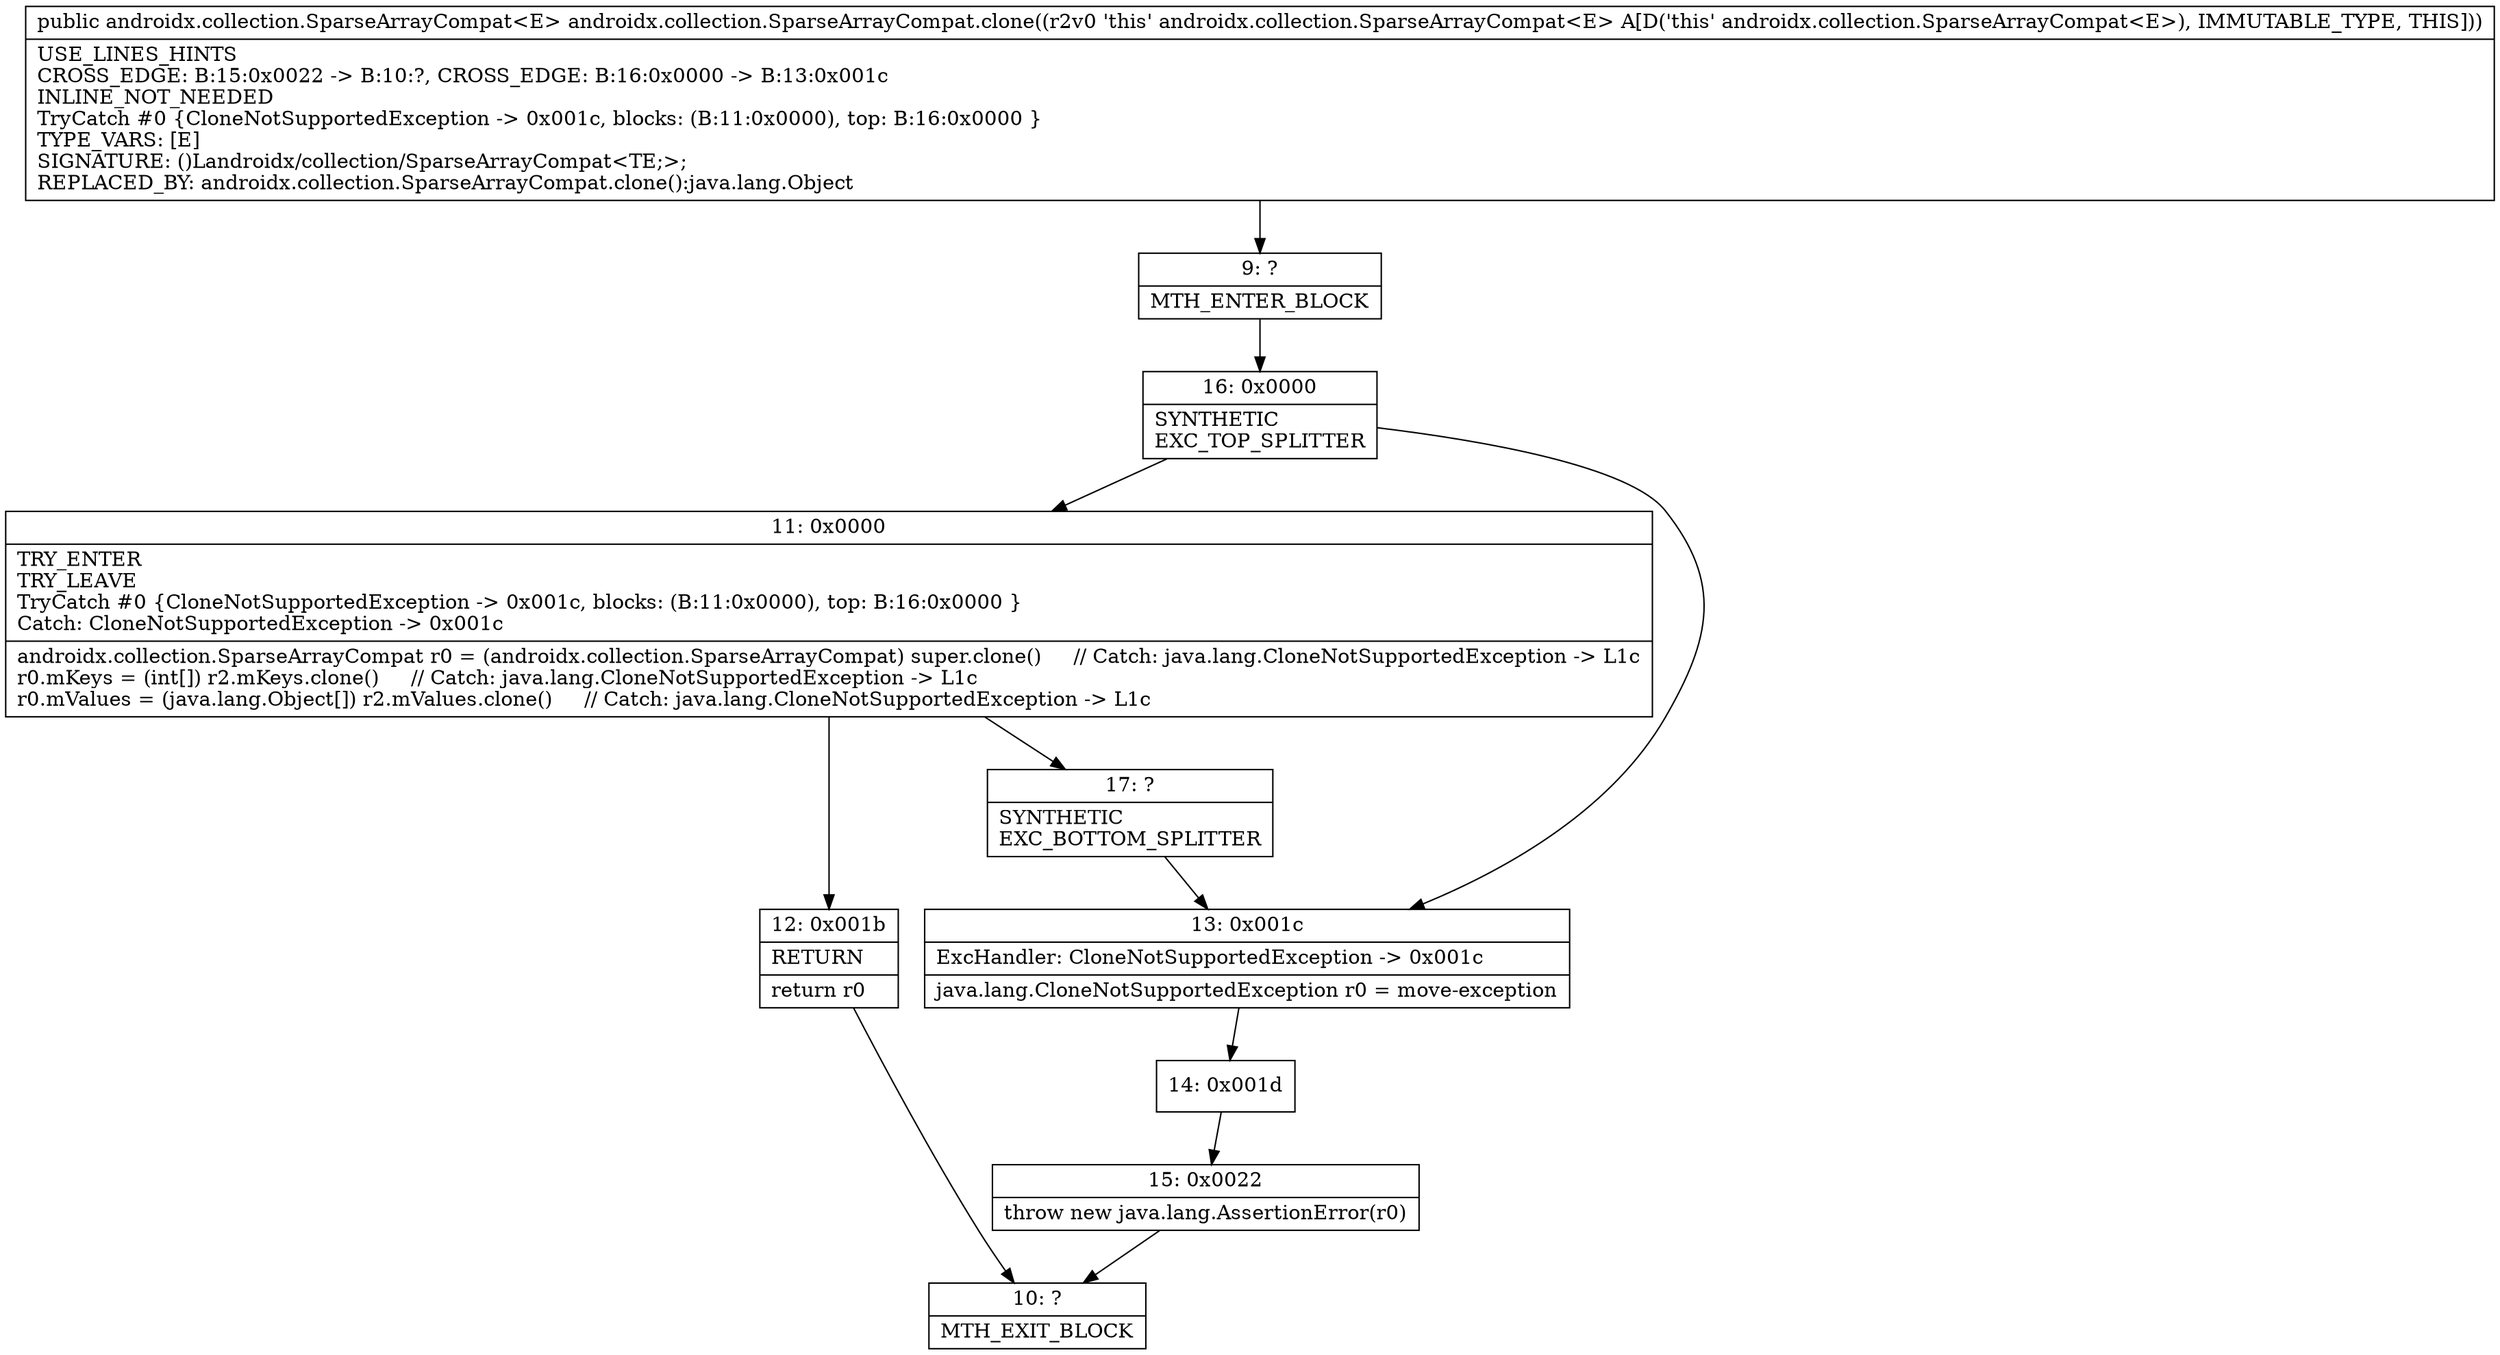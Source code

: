 digraph "CFG forandroidx.collection.SparseArrayCompat.clone()Landroidx\/collection\/SparseArrayCompat;" {
Node_9 [shape=record,label="{9\:\ ?|MTH_ENTER_BLOCK\l}"];
Node_16 [shape=record,label="{16\:\ 0x0000|SYNTHETIC\lEXC_TOP_SPLITTER\l}"];
Node_11 [shape=record,label="{11\:\ 0x0000|TRY_ENTER\lTRY_LEAVE\lTryCatch #0 \{CloneNotSupportedException \-\> 0x001c, blocks: (B:11:0x0000), top: B:16:0x0000 \}\lCatch: CloneNotSupportedException \-\> 0x001c\l|androidx.collection.SparseArrayCompat r0 = (androidx.collection.SparseArrayCompat) super.clone()     \/\/ Catch: java.lang.CloneNotSupportedException \-\> L1c\lr0.mKeys = (int[]) r2.mKeys.clone()     \/\/ Catch: java.lang.CloneNotSupportedException \-\> L1c\lr0.mValues = (java.lang.Object[]) r2.mValues.clone()     \/\/ Catch: java.lang.CloneNotSupportedException \-\> L1c\l}"];
Node_12 [shape=record,label="{12\:\ 0x001b|RETURN\l|return r0\l}"];
Node_10 [shape=record,label="{10\:\ ?|MTH_EXIT_BLOCK\l}"];
Node_17 [shape=record,label="{17\:\ ?|SYNTHETIC\lEXC_BOTTOM_SPLITTER\l}"];
Node_13 [shape=record,label="{13\:\ 0x001c|ExcHandler: CloneNotSupportedException \-\> 0x001c\l|java.lang.CloneNotSupportedException r0 = move\-exception\l}"];
Node_14 [shape=record,label="{14\:\ 0x001d}"];
Node_15 [shape=record,label="{15\:\ 0x0022|throw new java.lang.AssertionError(r0)\l}"];
MethodNode[shape=record,label="{public androidx.collection.SparseArrayCompat\<E\> androidx.collection.SparseArrayCompat.clone((r2v0 'this' androidx.collection.SparseArrayCompat\<E\> A[D('this' androidx.collection.SparseArrayCompat\<E\>), IMMUTABLE_TYPE, THIS]))  | USE_LINES_HINTS\lCROSS_EDGE: B:15:0x0022 \-\> B:10:?, CROSS_EDGE: B:16:0x0000 \-\> B:13:0x001c\lINLINE_NOT_NEEDED\lTryCatch #0 \{CloneNotSupportedException \-\> 0x001c, blocks: (B:11:0x0000), top: B:16:0x0000 \}\lTYPE_VARS: [E]\lSIGNATURE: ()Landroidx\/collection\/SparseArrayCompat\<TE;\>;\lREPLACED_BY: androidx.collection.SparseArrayCompat.clone():java.lang.Object\l}"];
MethodNode -> Node_9;Node_9 -> Node_16;
Node_16 -> Node_11;
Node_16 -> Node_13;
Node_11 -> Node_12;
Node_11 -> Node_17;
Node_12 -> Node_10;
Node_17 -> Node_13;
Node_13 -> Node_14;
Node_14 -> Node_15;
Node_15 -> Node_10;
}

